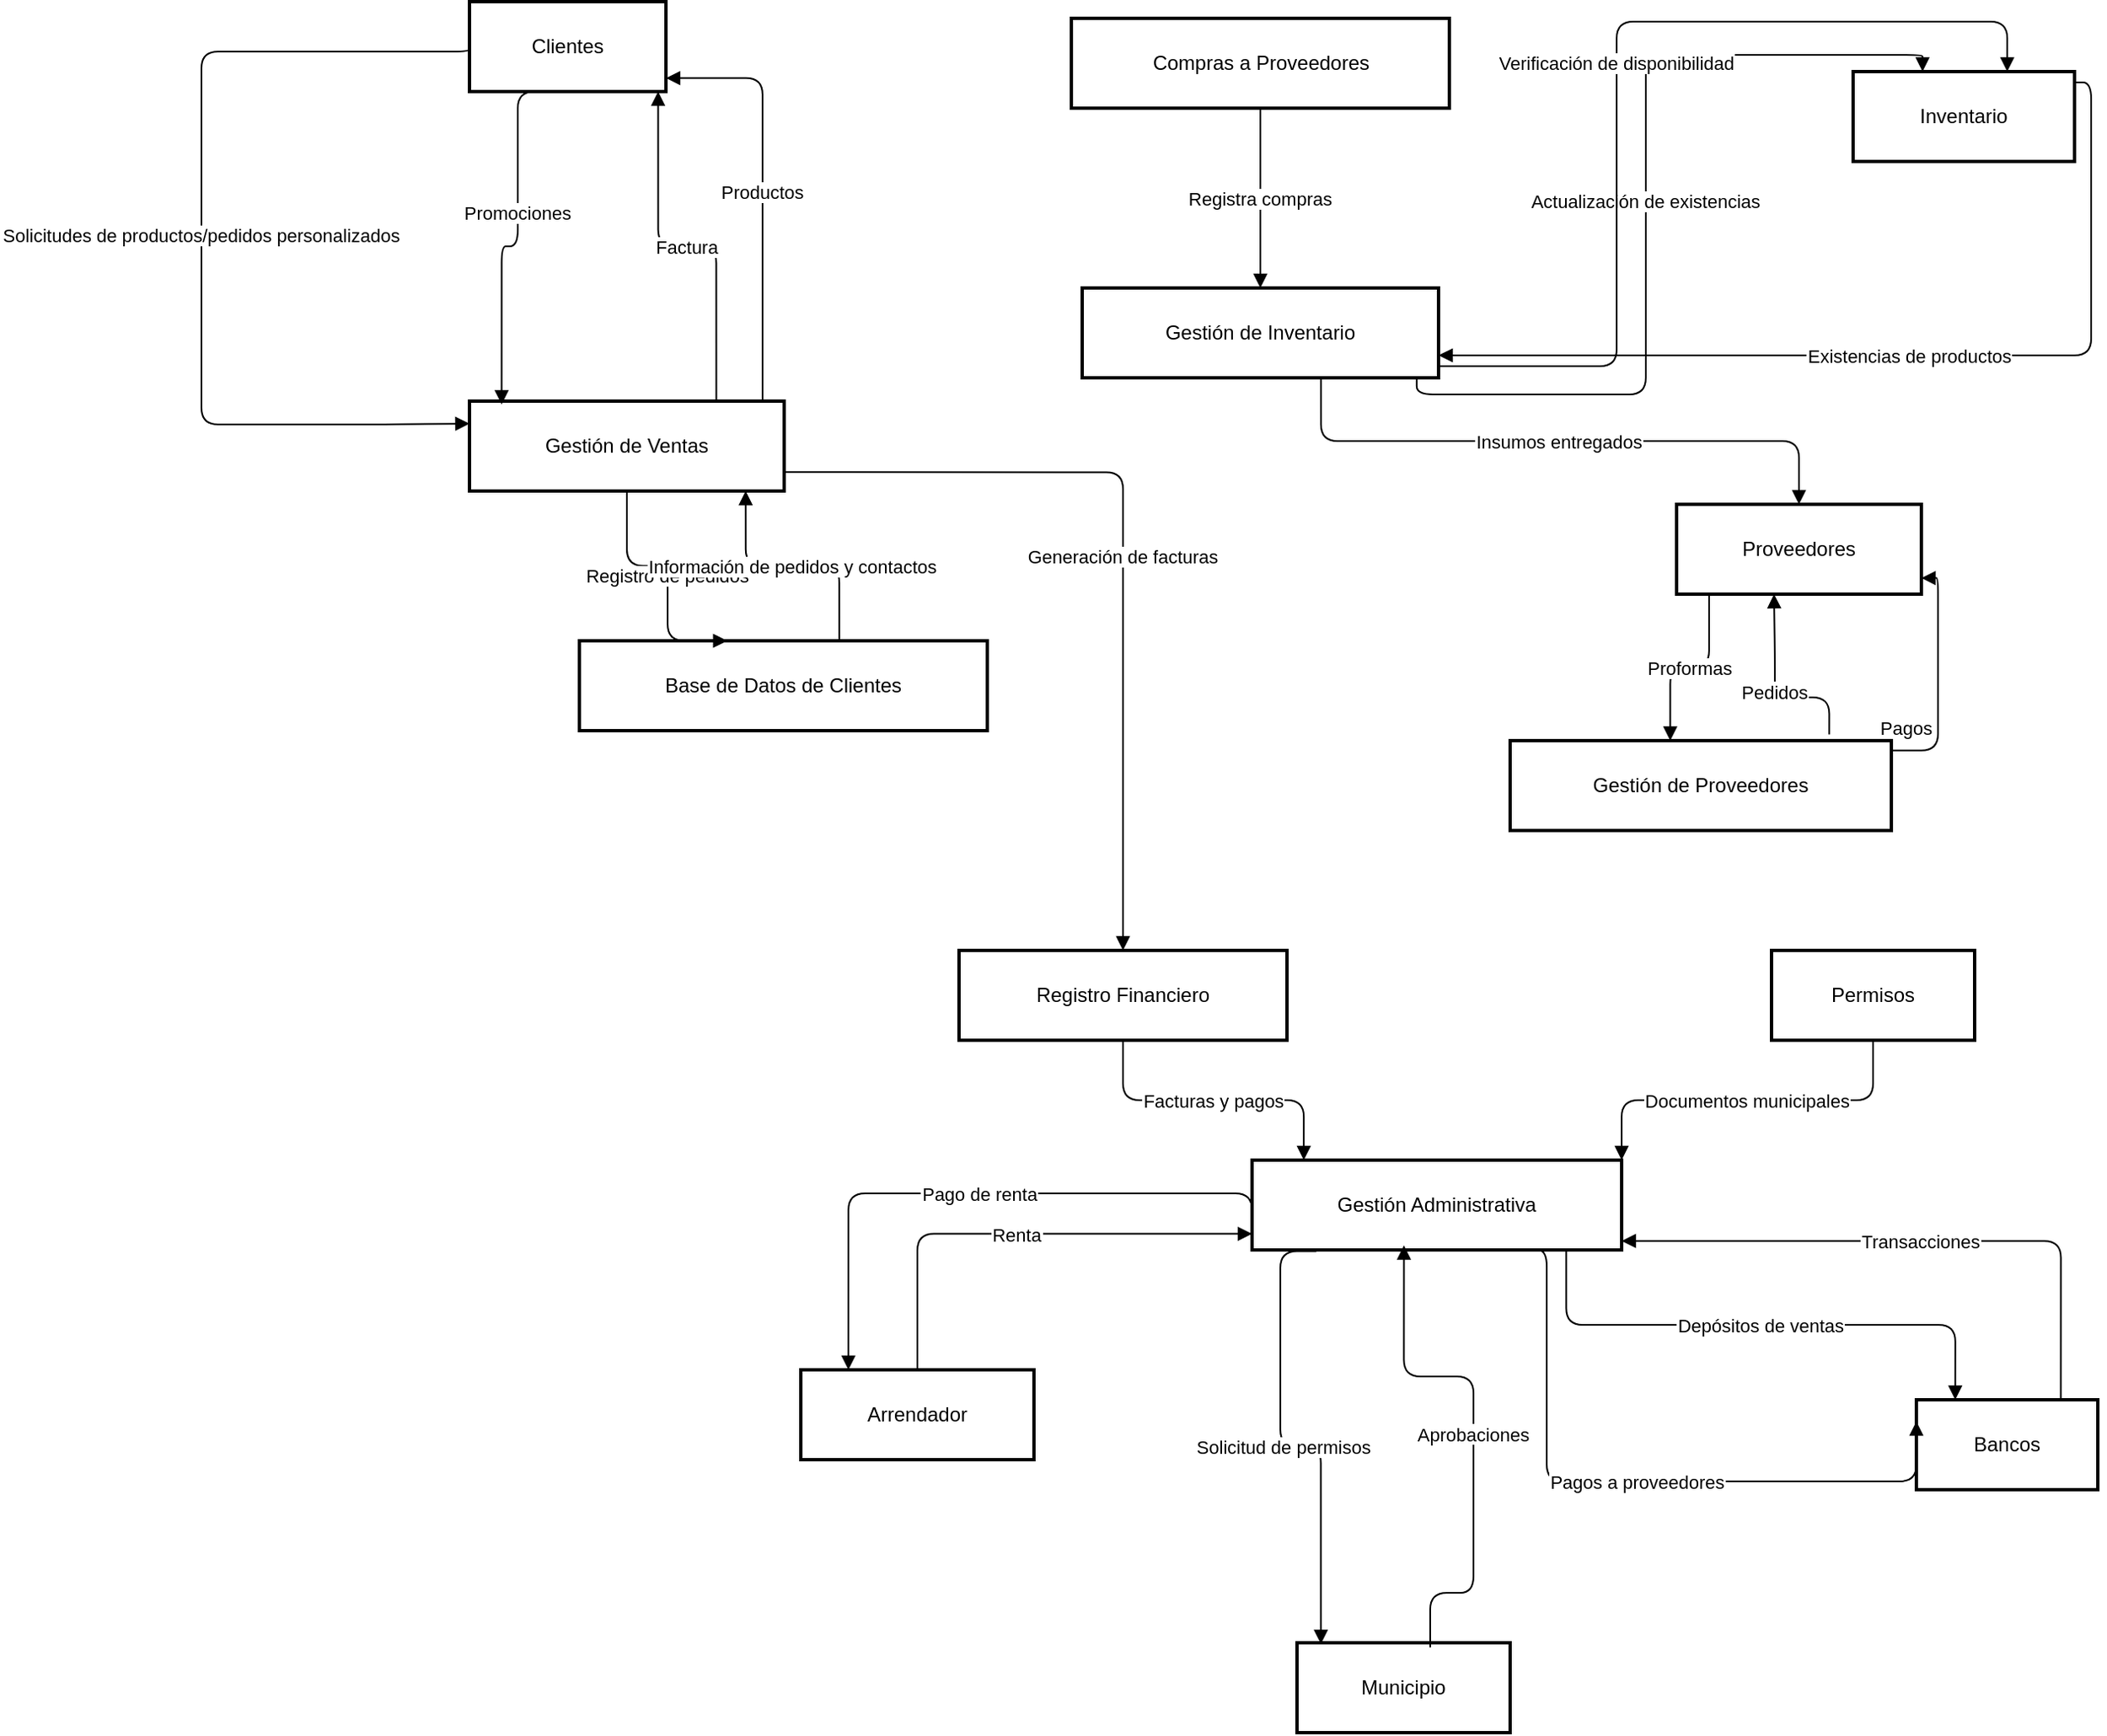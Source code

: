 <mxfile version="27.1.1">
  <diagram name="Page-1" id="xSIlCWUQG66eG-92K4HY">
    <mxGraphModel dx="693" dy="1500" grid="1" gridSize="10" guides="1" tooltips="1" connect="1" arrows="1" fold="1" page="1" pageScale="1" pageWidth="850" pageHeight="1100" math="0" shadow="0">
      <root>
        <mxCell id="0" />
        <mxCell id="1" parent="0" />
        <mxCell id="2" value="Clientes" style="whiteSpace=wrap;strokeWidth=2;" parent="1" vertex="1">
          <mxGeometry x="311" y="-70" width="118" height="54" as="geometry" />
        </mxCell>
        <mxCell id="3" value="Gestión de Ventas" style="whiteSpace=wrap;strokeWidth=2;" parent="1" vertex="1">
          <mxGeometry x="311" y="170" width="189" height="54" as="geometry" />
        </mxCell>
        <mxCell id="4" value="Proveedores" style="whiteSpace=wrap;strokeWidth=2;" parent="1" vertex="1">
          <mxGeometry x="1036" y="232" width="147" height="54" as="geometry" />
        </mxCell>
        <mxCell id="5" value="Gestión de Proveedores" style="whiteSpace=wrap;strokeWidth=2;" parent="1" vertex="1">
          <mxGeometry x="936" y="373.96" width="229" height="54" as="geometry" />
        </mxCell>
        <mxCell id="6" value="Arrendador" style="whiteSpace=wrap;strokeWidth=2;" parent="1" vertex="1">
          <mxGeometry x="510" y="752" width="140" height="54" as="geometry" />
        </mxCell>
        <mxCell id="7" value="Gestión Administrativa" style="whiteSpace=wrap;strokeWidth=2;" parent="1" vertex="1">
          <mxGeometry x="781" y="626" width="222" height="54" as="geometry" />
        </mxCell>
        <mxCell id="8" value="Municipio" style="whiteSpace=wrap;strokeWidth=2;" parent="1" vertex="1">
          <mxGeometry x="808" y="916" width="128" height="54" as="geometry" />
        </mxCell>
        <mxCell id="9" value="Bancos" style="whiteSpace=wrap;strokeWidth=2;" parent="1" vertex="1">
          <mxGeometry x="1180" y="770" width="109" height="54" as="geometry" />
        </mxCell>
        <mxCell id="10" value="Base de Datos de Clientes" style="whiteSpace=wrap;strokeWidth=2;" parent="1" vertex="1">
          <mxGeometry x="377" y="314" width="245" height="54" as="geometry" />
        </mxCell>
        <mxCell id="11" value="Registro Financiero" style="whiteSpace=wrap;strokeWidth=2;" parent="1" vertex="1">
          <mxGeometry x="605" y="500" width="197" height="54" as="geometry" />
        </mxCell>
        <mxCell id="12" value="Gestión de Inventario" style="whiteSpace=wrap;strokeWidth=2;" parent="1" vertex="1">
          <mxGeometry x="679" y="102" width="214" height="54" as="geometry" />
        </mxCell>
        <mxCell id="13" value="Inventario" style="whiteSpace=wrap;strokeWidth=2;" parent="1" vertex="1">
          <mxGeometry x="1142" y="-28" width="133" height="54" as="geometry" />
        </mxCell>
        <mxCell id="14" value="Compras a Proveedores" style="whiteSpace=wrap;strokeWidth=2;" parent="1" vertex="1">
          <mxGeometry x="672.5" y="-60" width="227" height="54" as="geometry" />
        </mxCell>
        <mxCell id="15" value="Permisos" style="whiteSpace=wrap;strokeWidth=2;" parent="1" vertex="1">
          <mxGeometry x="1093" y="500" width="122" height="54" as="geometry" />
        </mxCell>
        <mxCell id="16" value="Solicitudes de productos/pedidos personalizados" style="startArrow=none;endArrow=block;exitX=0;exitY=0.5;entryX=0;entryY=0.25;edgeStyle=orthogonalEdgeStyle;entryDx=0;entryDy=0;exitDx=0;exitDy=0;" parent="1" source="2" target="3" edge="1">
          <mxGeometry x="-0.002" relative="1" as="geometry">
            <Array as="points">
              <mxPoint x="311" y="-40" />
              <mxPoint x="150" y="-40" />
              <mxPoint x="150" y="184" />
              <mxPoint x="260" y="184" />
            </Array>
            <mxPoint as="offset" />
          </mxGeometry>
        </mxCell>
        <mxCell id="17" value="Factura" style="startArrow=none;endArrow=block;exitX=0.79;exitY=-0.01;entryX=0.96;entryY=1;edgeStyle=orthogonalEdgeStyle;" parent="1" source="3" target="2" edge="1">
          <mxGeometry relative="1" as="geometry" />
        </mxCell>
        <mxCell id="18" value="Productos" style="startArrow=none;endArrow=block;exitX=0.94;exitY=-0.01;entryX=1;entryY=0.85;edgeStyle=orthogonalEdgeStyle;" parent="1" source="3" target="2" edge="1">
          <mxGeometry relative="1" as="geometry" />
        </mxCell>
        <mxCell id="19" value="Promociones" style="startArrow=none;endArrow=block;exitX=0.69;exitY=1;entryX=0.102;entryY=0.036;edgeStyle=orthogonalEdgeStyle;entryDx=0;entryDy=0;entryPerimeter=0;" parent="1" source="2" target="3" edge="1">
          <mxGeometry relative="1" as="geometry">
            <Array as="points">
              <mxPoint x="340" y="-16" />
              <mxPoint x="340" y="77" />
              <mxPoint x="330" y="77" />
            </Array>
          </mxGeometry>
        </mxCell>
        <mxCell id="20" value="Proformas" style="startArrow=none;endArrow=block;exitX=0.14;exitY=0.99;entryX=0.42;entryY=0;edgeStyle=orthogonalEdgeStyle;" parent="1" source="4" target="5" edge="1">
          <mxGeometry relative="1" as="geometry" />
        </mxCell>
        <mxCell id="21" value="Pedidos" style="startArrow=none;endArrow=block;exitX=0.837;exitY=-0.069;entryX=0.4;entryY=0.99;edgeStyle=orthogonalEdgeStyle;exitDx=0;exitDy=0;exitPerimeter=0;" parent="1" source="5" target="4" edge="1">
          <mxGeometry relative="1" as="geometry">
            <Array as="points">
              <mxPoint x="1128" y="347.96" />
              <mxPoint x="1095" y="347.96" />
              <mxPoint x="1095" y="321.96" />
            </Array>
          </mxGeometry>
        </mxCell>
        <mxCell id="22" value="Pagos" style="startArrow=none;endArrow=block;exitX=1;exitY=0.11;entryX=1;entryY=0.82;edgeStyle=orthogonalEdgeStyle;" parent="1" source="5" target="4" edge="1">
          <mxGeometry x="-0.405" y="19" relative="1" as="geometry">
            <mxPoint as="offset" />
          </mxGeometry>
        </mxCell>
        <mxCell id="23" value="Renta" style="startArrow=none;endArrow=block;exitX=0.5;exitY=0.01;entryX=0;entryY=0.82;edgeStyle=orthogonalEdgeStyle;" parent="1" source="6" target="7" edge="1">
          <mxGeometry relative="1" as="geometry" />
        </mxCell>
        <mxCell id="24" value="Pago de renta" style="startArrow=none;endArrow=block;exitX=0;exitY=0.76;entryX=0.21;entryY=0.01;edgeStyle=orthogonalEdgeStyle;" parent="1" source="7" target="6" edge="1">
          <mxGeometry relative="1" as="geometry">
            <Array as="points">
              <mxPoint x="781" y="646" />
              <mxPoint x="539" y="646" />
            </Array>
          </mxGeometry>
        </mxCell>
        <mxCell id="25" value="Aprobaciones" style="startArrow=none;endArrow=block;exitX=0.5;exitY=0.01;edgeStyle=orthogonalEdgeStyle;entryX=0.411;entryY=0.949;entryDx=0;entryDy=0;entryPerimeter=0;" parent="1" target="7" edge="1">
          <mxGeometry relative="1" as="geometry">
            <Array as="points">
              <mxPoint x="888" y="886" />
              <mxPoint x="914" y="886" />
              <mxPoint x="914" y="756" />
              <mxPoint x="872" y="756" />
            </Array>
            <mxPoint x="888" y="918.75" as="sourcePoint" />
            <mxPoint x="895" y="666" as="targetPoint" />
          </mxGeometry>
        </mxCell>
        <mxCell id="26" value="Solicitud de permisos" style="startArrow=none;endArrow=block;exitX=0.174;exitY=1.013;entryX=0.112;entryY=0.013;edgeStyle=orthogonalEdgeStyle;exitDx=0;exitDy=0;exitPerimeter=0;entryDx=0;entryDy=0;entryPerimeter=0;" parent="1" source="7" target="8" edge="1">
          <mxGeometry relative="1" as="geometry">
            <Array as="points">
              <mxPoint x="798" y="681" />
              <mxPoint x="798" y="798" />
              <mxPoint x="822" y="798" />
            </Array>
          </mxGeometry>
        </mxCell>
        <mxCell id="27" value="Transacciones" style="startArrow=none;endArrow=block;exitX=0.79;exitY=0.01;entryX=1;entryY=0.9;edgeStyle=orthogonalEdgeStyle;" parent="1" source="9" target="7" edge="1">
          <mxGeometry relative="1" as="geometry" />
        </mxCell>
        <mxCell id="28" value="Pagos a proveedores" style="startArrow=none;endArrow=block;exitX=0.75;exitY=1;entryX=0;entryY=0.24;edgeStyle=orthogonalEdgeStyle;exitDx=0;exitDy=0;" parent="1" source="7" target="9" edge="1">
          <mxGeometry relative="1" as="geometry">
            <Array as="points">
              <mxPoint x="958" y="680" />
              <mxPoint x="958" y="819" />
            </Array>
          </mxGeometry>
        </mxCell>
        <mxCell id="29" value="Depósitos de ventas" style="startArrow=none;endArrow=block;exitX=0.85;exitY=1;entryX=0.22;entryY=0.01;edgeStyle=orthogonalEdgeStyle;" parent="1" source="7" target="9" edge="1">
          <mxGeometry relative="1" as="geometry" />
        </mxCell>
        <mxCell id="30" value="Registro de pedidos" style="startArrow=none;endArrow=block;exitX=0.5;exitY=0.99;entryX=0.36;entryY=-0.01;edgeStyle=orthogonalEdgeStyle;" parent="1" source="3" target="10" edge="1">
          <mxGeometry relative="1" as="geometry">
            <Array as="points">
              <mxPoint x="405" y="269" />
              <mxPoint x="430" y="269" />
              <mxPoint x="430" y="314" />
            </Array>
          </mxGeometry>
        </mxCell>
        <mxCell id="31" value="Generación de facturas" style="startArrow=none;endArrow=block;exitX=1;exitY=0.79;entryX=0.5;entryY=-0.01;edgeStyle=orthogonalEdgeStyle;" parent="1" source="3" target="11" edge="1">
          <mxGeometry x="0.035" relative="1" as="geometry">
            <Array as="points">
              <mxPoint x="704" y="213" />
            </Array>
            <mxPoint as="offset" />
          </mxGeometry>
        </mxCell>
        <mxCell id="32" value="Actualización de existencias" style="startArrow=none;endArrow=block;exitX=0.93;exitY=0.99;entryX=0.31;entryY=-0.01;edgeStyle=orthogonalEdgeStyle;" parent="1" source="12" target="13" edge="1">
          <mxGeometry relative="1" as="geometry" />
        </mxCell>
        <mxCell id="33" value="Verificación de disponibilidad" style="startArrow=none;endArrow=block;exitX=1;exitY=0.87;entryX=0.7;entryY=-0.01;edgeStyle=orthogonalEdgeStyle;" parent="1" source="12" target="13" edge="1">
          <mxGeometry relative="1" as="geometry">
            <Array as="points">
              <mxPoint x="1000" y="149" />
              <mxPoint x="1000" y="-58" />
              <mxPoint x="1235" y="-58" />
            </Array>
          </mxGeometry>
        </mxCell>
        <mxCell id="34" value="Registra compras" style="curved=1;startArrow=none;endArrow=block;exitX=0.5;exitY=1;entryX=0.5;entryY=-0.01;" parent="1" source="14" target="12" edge="1">
          <mxGeometry relative="1" as="geometry">
            <Array as="points" />
          </mxGeometry>
        </mxCell>
        <mxCell id="35" value="Insumos entregados" style="startArrow=none;endArrow=block;exitX=0.67;exitY=0.994;entryX=0.5;entryY=-0.01;exitDx=0;exitDy=0;exitPerimeter=0;edgeStyle=orthogonalEdgeStyle;" parent="1" source="12" target="4" edge="1">
          <mxGeometry relative="1" as="geometry">
            <mxPoint x="1471" y="182.0" as="sourcePoint" />
          </mxGeometry>
        </mxCell>
        <mxCell id="36" value="Información de pedidos y contactos" style="startArrow=none;endArrow=block;exitX=0.64;exitY=-0.01;entryX=0.87;entryY=0.99;edgeStyle=orthogonalEdgeStyle;" parent="1" source="10" target="3" edge="1">
          <mxGeometry relative="1" as="geometry" />
        </mxCell>
        <mxCell id="37" value="Existencias de productos" style="startArrow=none;endArrow=block;exitX=1;exitY=0.12;entryX=1;entryY=0.75;edgeStyle=orthogonalEdgeStyle;" parent="1" source="13" target="12" edge="1">
          <mxGeometry relative="1" as="geometry" />
        </mxCell>
        <mxCell id="38" value="Facturas y pagos" style="startArrow=none;endArrow=block;exitX=0.5;exitY=0.99;entryX=0.14;entryY=0;edgeStyle=orthogonalEdgeStyle;" parent="1" source="11" target="7" edge="1">
          <mxGeometry relative="1" as="geometry" />
        </mxCell>
        <mxCell id="39" value="Documentos municipales" style="startArrow=none;endArrow=block;exitX=0.5;exitY=0.99;entryX=1;entryY=0;edgeStyle=orthogonalEdgeStyle;" parent="1" source="15" target="7" edge="1">
          <mxGeometry relative="1" as="geometry" />
        </mxCell>
      </root>
    </mxGraphModel>
  </diagram>
</mxfile>
